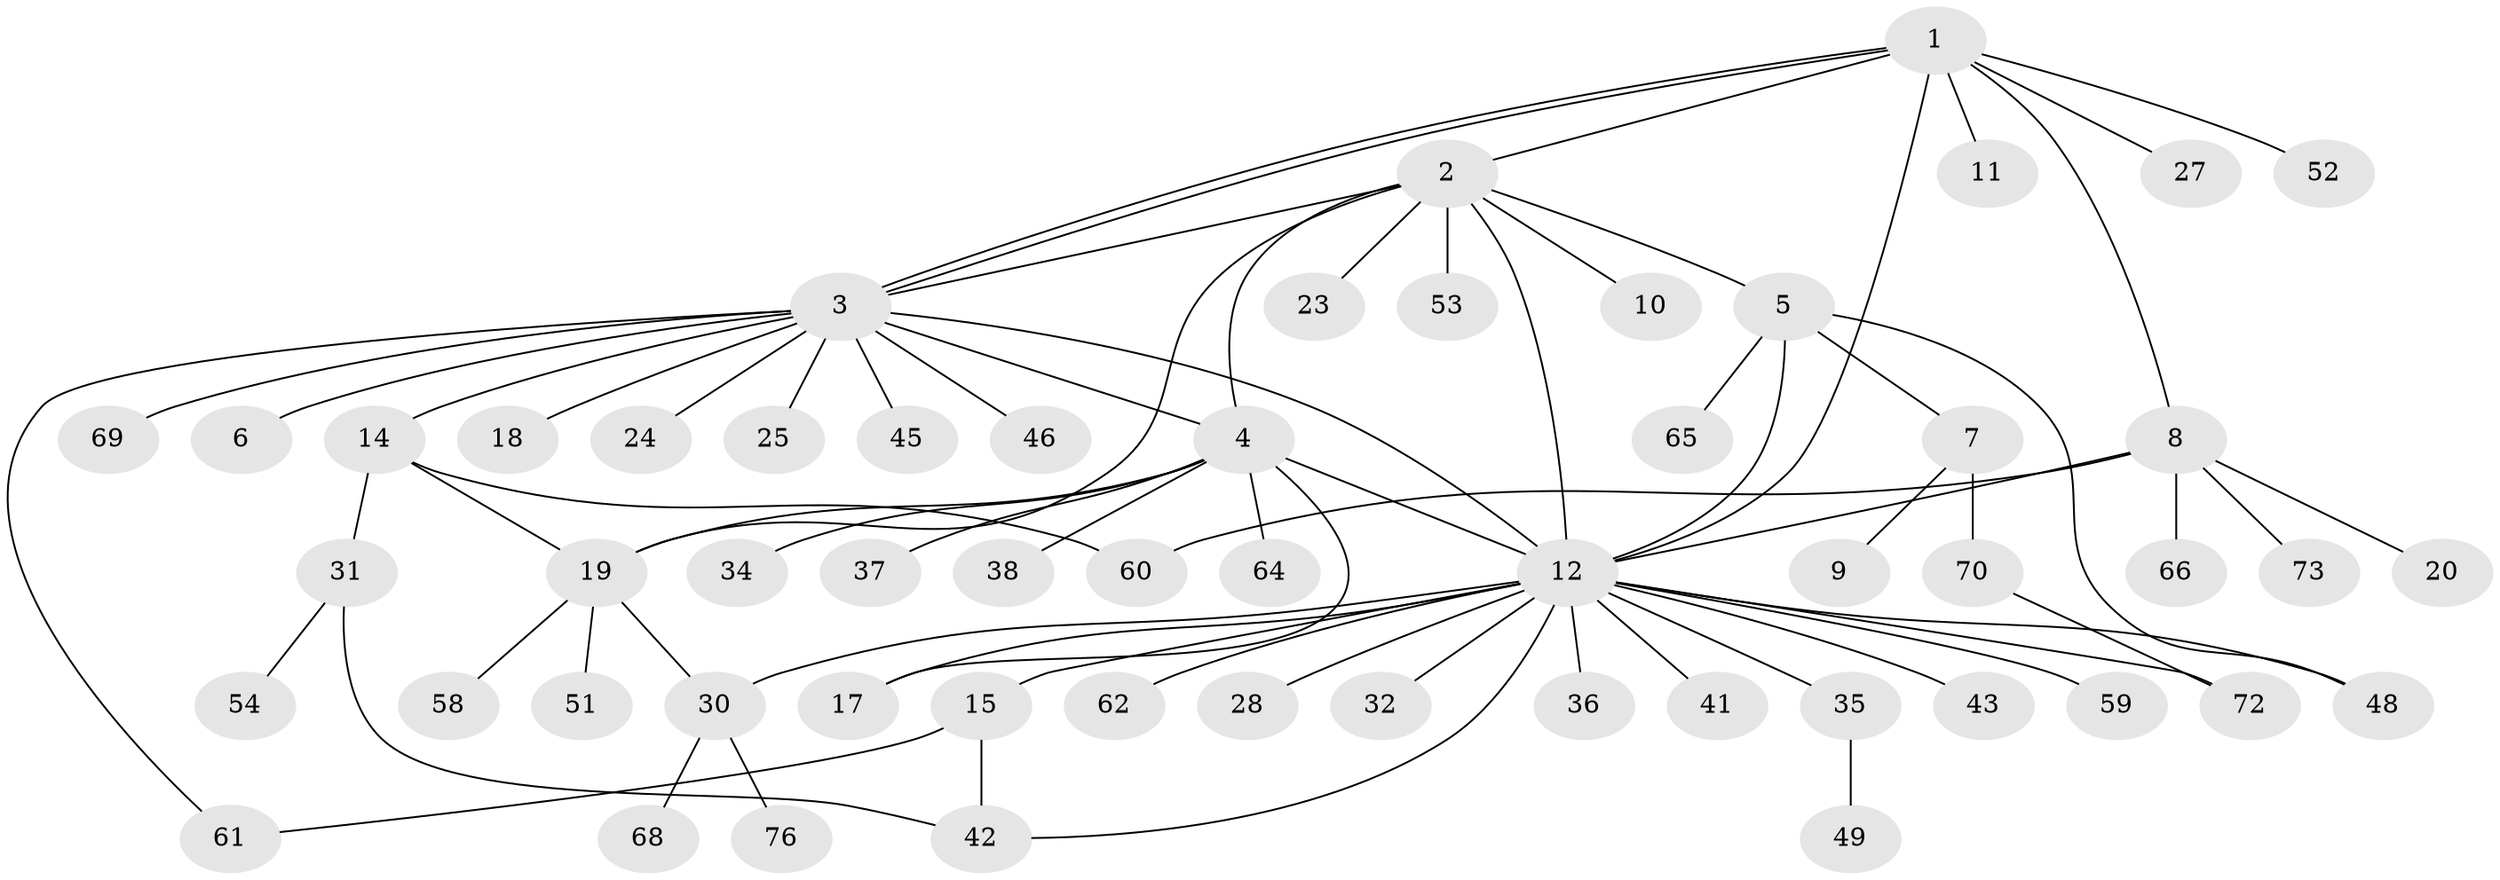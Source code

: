 // Generated by graph-tools (version 1.1) at 2025/51/02/27/25 19:51:55]
// undirected, 56 vertices, 73 edges
graph export_dot {
graph [start="1"]
  node [color=gray90,style=filled];
  1 [super="+63"];
  2 [super="+71"];
  3 [super="+74"];
  4 [super="+13"];
  5 [super="+22"];
  6;
  7 [super="+16"];
  8 [super="+55"];
  9;
  10;
  11;
  12 [super="+21"];
  14 [super="+26"];
  15 [super="+33"];
  17 [super="+40"];
  18;
  19 [super="+29"];
  20 [super="+39"];
  23;
  24;
  25;
  27 [super="+56"];
  28;
  30 [super="+67"];
  31 [super="+44"];
  32;
  34 [super="+47"];
  35;
  36;
  37;
  38;
  41;
  42 [super="+57"];
  43;
  45;
  46;
  48 [super="+50"];
  49;
  51;
  52;
  53;
  54;
  58;
  59;
  60;
  61;
  62;
  64;
  65;
  66;
  68;
  69;
  70;
  72 [super="+75"];
  73;
  76;
  1 -- 2;
  1 -- 3;
  1 -- 3;
  1 -- 8;
  1 -- 11;
  1 -- 27;
  1 -- 52;
  1 -- 12;
  2 -- 3;
  2 -- 4;
  2 -- 5;
  2 -- 10;
  2 -- 12;
  2 -- 23;
  2 -- 53;
  2 -- 19;
  3 -- 4;
  3 -- 6;
  3 -- 12;
  3 -- 14;
  3 -- 18;
  3 -- 24;
  3 -- 25;
  3 -- 45;
  3 -- 46;
  3 -- 61;
  3 -- 69;
  4 -- 12;
  4 -- 17;
  4 -- 19;
  4 -- 34;
  4 -- 37;
  4 -- 38;
  4 -- 64;
  5 -- 7;
  5 -- 48;
  5 -- 65;
  5 -- 12;
  7 -- 9;
  7 -- 70;
  8 -- 20;
  8 -- 60;
  8 -- 73;
  8 -- 66;
  8 -- 12;
  12 -- 15;
  12 -- 35;
  12 -- 36;
  12 -- 43;
  12 -- 48;
  12 -- 59;
  12 -- 62;
  12 -- 42;
  12 -- 32;
  12 -- 72;
  12 -- 41;
  12 -- 28;
  12 -- 30;
  12 -- 17;
  14 -- 19;
  14 -- 31;
  14 -- 60;
  15 -- 42;
  15 -- 61;
  19 -- 30;
  19 -- 58;
  19 -- 51;
  30 -- 68;
  30 -- 76;
  31 -- 54;
  31 -- 42;
  35 -- 49;
  70 -- 72;
}
